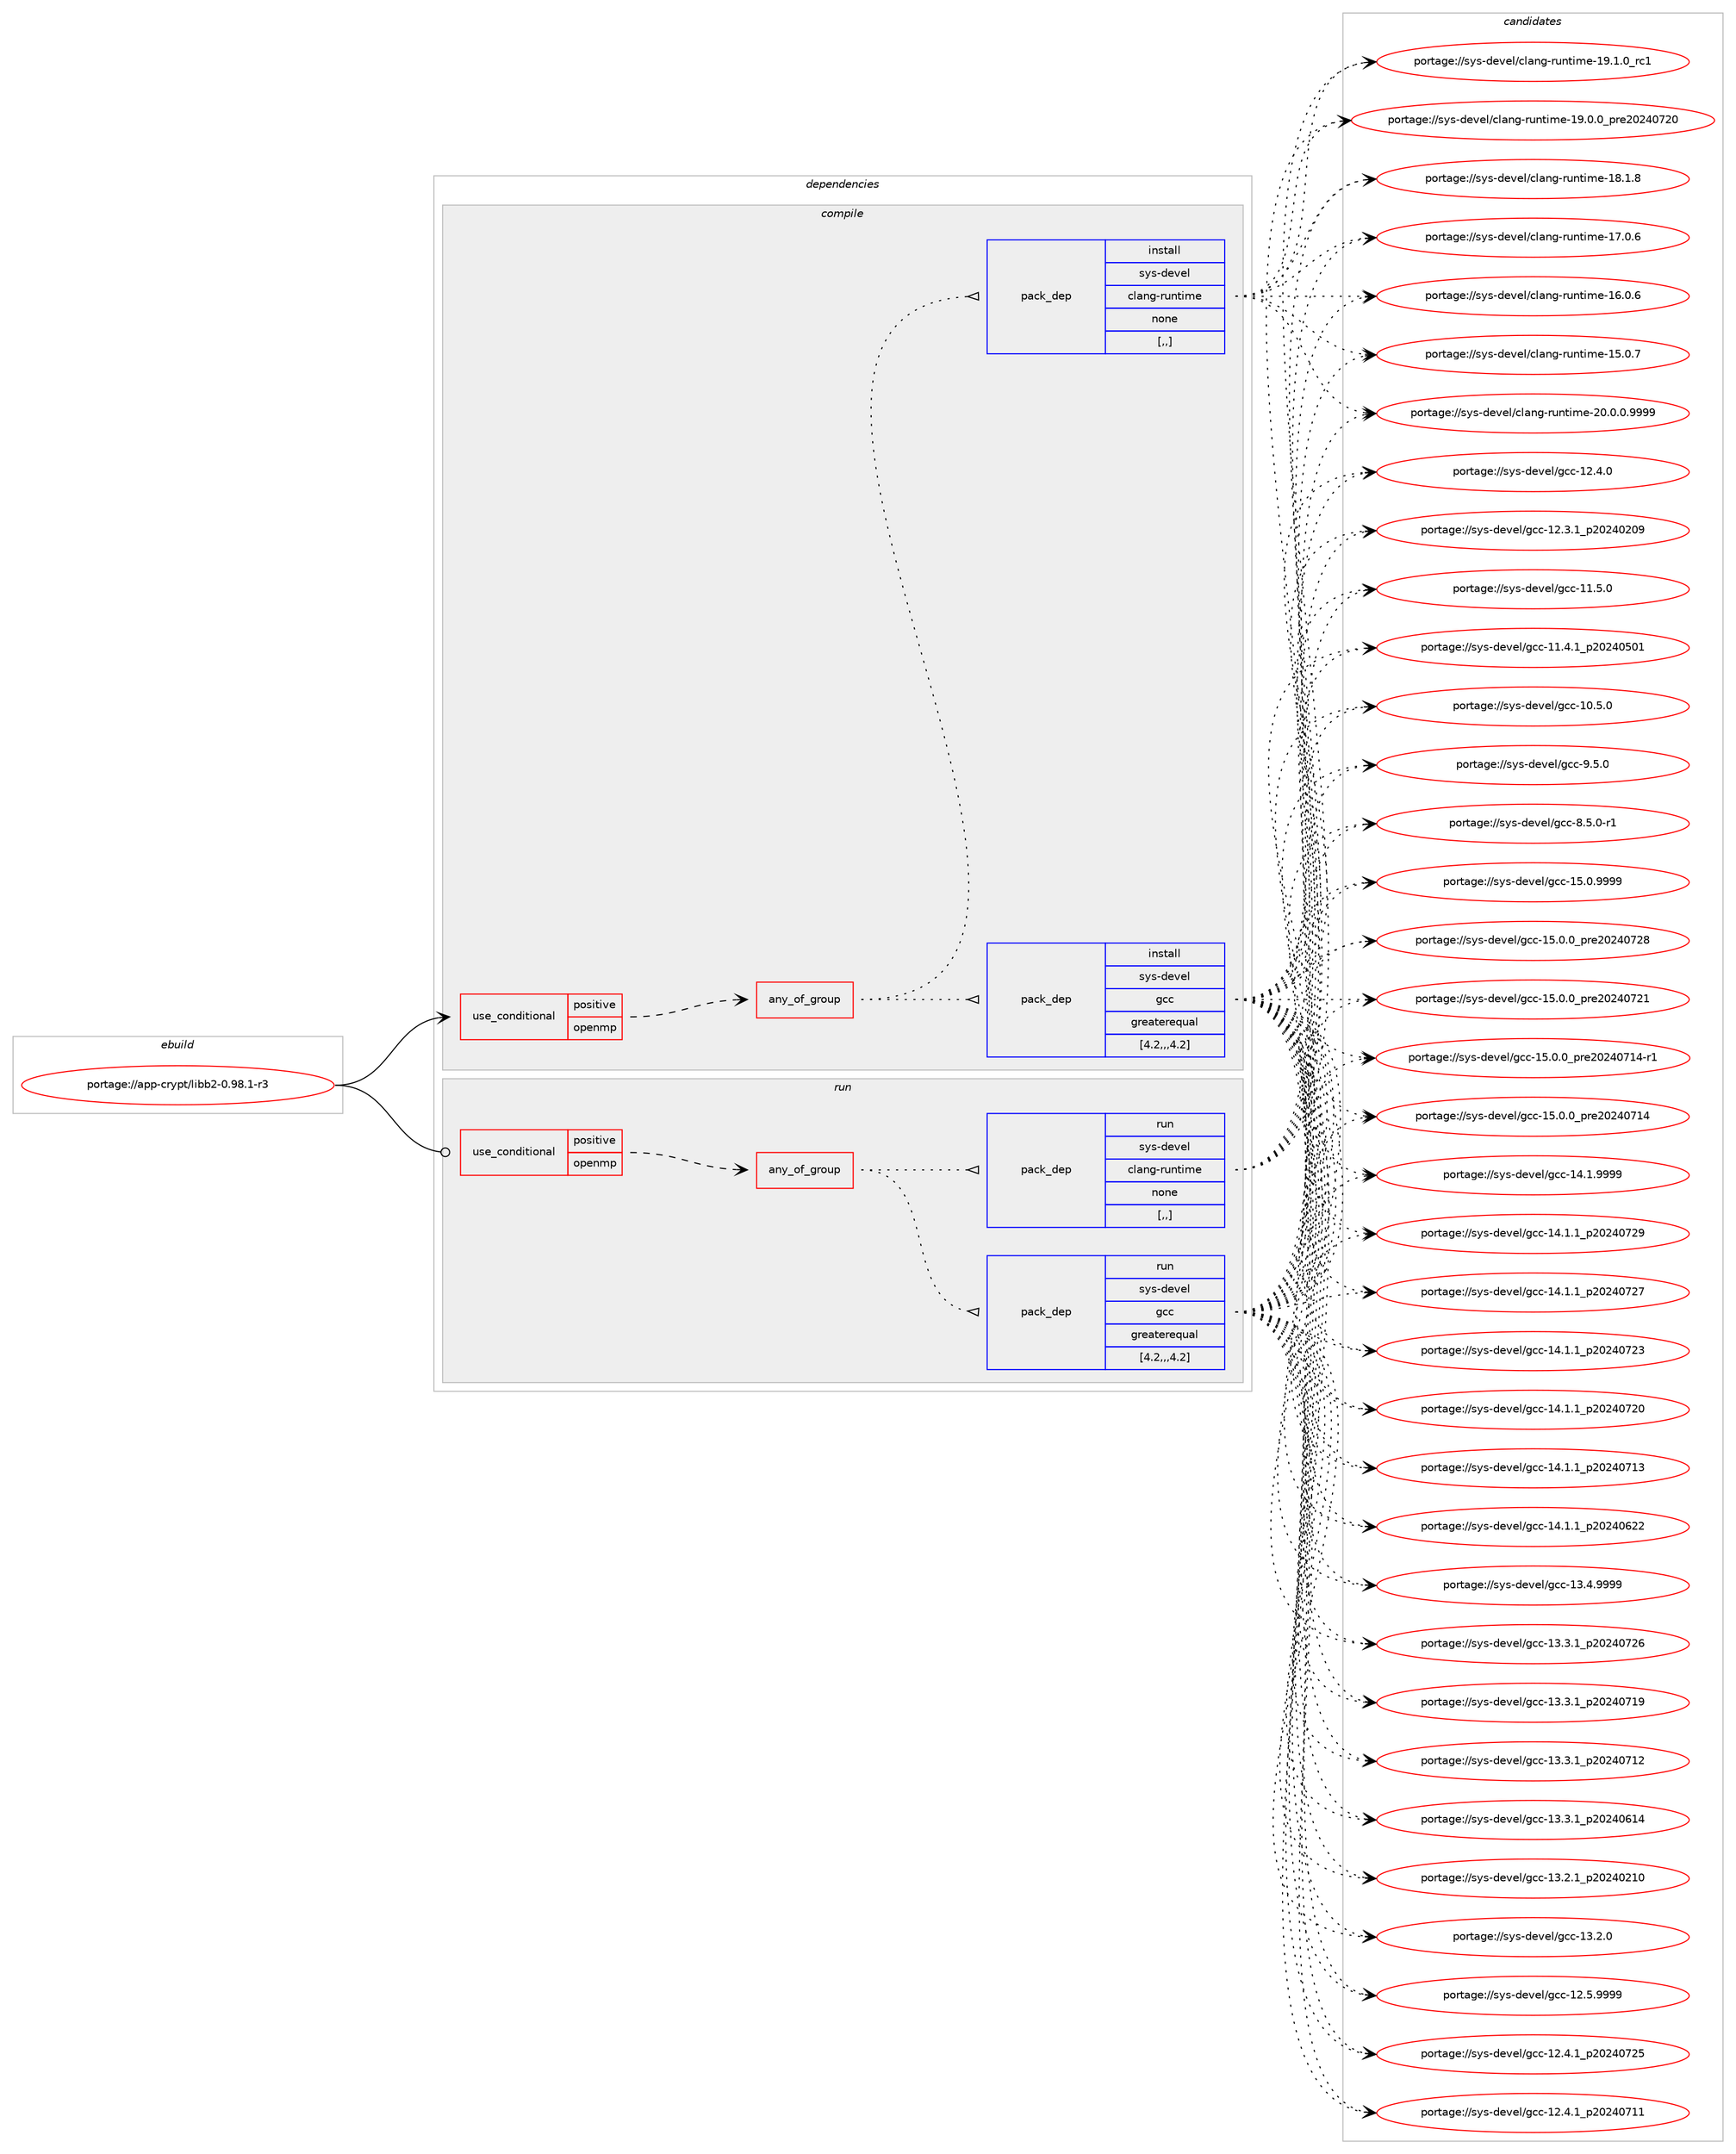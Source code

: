 digraph prolog {

# *************
# Graph options
# *************

newrank=true;
concentrate=true;
compound=true;
graph [rankdir=LR,fontname=Helvetica,fontsize=10,ranksep=1.5];#, ranksep=2.5, nodesep=0.2];
edge  [arrowhead=vee];
node  [fontname=Helvetica,fontsize=10];

# **********
# The ebuild
# **********

subgraph cluster_leftcol {
color=gray;
label=<<i>ebuild</i>>;
id [label="portage://app-crypt/libb2-0.98.1-r3", color=red, width=4, href="../app-crypt/libb2-0.98.1-r3.svg"];
}

# ****************
# The dependencies
# ****************

subgraph cluster_midcol {
color=gray;
label=<<i>dependencies</i>>;
subgraph cluster_compile {
fillcolor="#eeeeee";
style=filled;
label=<<i>compile</i>>;
subgraph cond3548 {
dependency13343 [label=<<TABLE BORDER="0" CELLBORDER="1" CELLSPACING="0" CELLPADDING="4"><TR><TD ROWSPAN="3" CELLPADDING="10">use_conditional</TD></TR><TR><TD>positive</TD></TR><TR><TD>openmp</TD></TR></TABLE>>, shape=none, color=red];
subgraph any78 {
dependency13344 [label=<<TABLE BORDER="0" CELLBORDER="1" CELLSPACING="0" CELLPADDING="4"><TR><TD CELLPADDING="10">any_of_group</TD></TR></TABLE>>, shape=none, color=red];subgraph pack9715 {
dependency13345 [label=<<TABLE BORDER="0" CELLBORDER="1" CELLSPACING="0" CELLPADDING="4" WIDTH="220"><TR><TD ROWSPAN="6" CELLPADDING="30">pack_dep</TD></TR><TR><TD WIDTH="110">install</TD></TR><TR><TD>sys-devel</TD></TR><TR><TD>gcc</TD></TR><TR><TD>greaterequal</TD></TR><TR><TD>[4.2,,,4.2]</TD></TR></TABLE>>, shape=none, color=blue];
}
dependency13344:e -> dependency13345:w [weight=20,style="dotted",arrowhead="oinv"];
subgraph pack9716 {
dependency13346 [label=<<TABLE BORDER="0" CELLBORDER="1" CELLSPACING="0" CELLPADDING="4" WIDTH="220"><TR><TD ROWSPAN="6" CELLPADDING="30">pack_dep</TD></TR><TR><TD WIDTH="110">install</TD></TR><TR><TD>sys-devel</TD></TR><TR><TD>clang-runtime</TD></TR><TR><TD>none</TD></TR><TR><TD>[,,]</TD></TR></TABLE>>, shape=none, color=blue];
}
dependency13344:e -> dependency13346:w [weight=20,style="dotted",arrowhead="oinv"];
}
dependency13343:e -> dependency13344:w [weight=20,style="dashed",arrowhead="vee"];
}
id:e -> dependency13343:w [weight=20,style="solid",arrowhead="vee"];
}
subgraph cluster_compileandrun {
fillcolor="#eeeeee";
style=filled;
label=<<i>compile and run</i>>;
}
subgraph cluster_run {
fillcolor="#eeeeee";
style=filled;
label=<<i>run</i>>;
subgraph cond3549 {
dependency13347 [label=<<TABLE BORDER="0" CELLBORDER="1" CELLSPACING="0" CELLPADDING="4"><TR><TD ROWSPAN="3" CELLPADDING="10">use_conditional</TD></TR><TR><TD>positive</TD></TR><TR><TD>openmp</TD></TR></TABLE>>, shape=none, color=red];
subgraph any79 {
dependency13348 [label=<<TABLE BORDER="0" CELLBORDER="1" CELLSPACING="0" CELLPADDING="4"><TR><TD CELLPADDING="10">any_of_group</TD></TR></TABLE>>, shape=none, color=red];subgraph pack9717 {
dependency13349 [label=<<TABLE BORDER="0" CELLBORDER="1" CELLSPACING="0" CELLPADDING="4" WIDTH="220"><TR><TD ROWSPAN="6" CELLPADDING="30">pack_dep</TD></TR><TR><TD WIDTH="110">run</TD></TR><TR><TD>sys-devel</TD></TR><TR><TD>gcc</TD></TR><TR><TD>greaterequal</TD></TR><TR><TD>[4.2,,,4.2]</TD></TR></TABLE>>, shape=none, color=blue];
}
dependency13348:e -> dependency13349:w [weight=20,style="dotted",arrowhead="oinv"];
subgraph pack9718 {
dependency13350 [label=<<TABLE BORDER="0" CELLBORDER="1" CELLSPACING="0" CELLPADDING="4" WIDTH="220"><TR><TD ROWSPAN="6" CELLPADDING="30">pack_dep</TD></TR><TR><TD WIDTH="110">run</TD></TR><TR><TD>sys-devel</TD></TR><TR><TD>clang-runtime</TD></TR><TR><TD>none</TD></TR><TR><TD>[,,]</TD></TR></TABLE>>, shape=none, color=blue];
}
dependency13348:e -> dependency13350:w [weight=20,style="dotted",arrowhead="oinv"];
}
dependency13347:e -> dependency13348:w [weight=20,style="dashed",arrowhead="vee"];
}
id:e -> dependency13347:w [weight=20,style="solid",arrowhead="odot"];
}
}

# **************
# The candidates
# **************

subgraph cluster_choices {
rank=same;
color=gray;
label=<<i>candidates</i>>;

subgraph choice9715 {
color=black;
nodesep=1;
choice1151211154510010111810110847103999945495346484657575757 [label="portage://sys-devel/gcc-15.0.9999", color=red, width=4,href="../sys-devel/gcc-15.0.9999.svg"];
choice1151211154510010111810110847103999945495346484648951121141015048505248555056 [label="portage://sys-devel/gcc-15.0.0_pre20240728", color=red, width=4,href="../sys-devel/gcc-15.0.0_pre20240728.svg"];
choice1151211154510010111810110847103999945495346484648951121141015048505248555049 [label="portage://sys-devel/gcc-15.0.0_pre20240721", color=red, width=4,href="../sys-devel/gcc-15.0.0_pre20240721.svg"];
choice11512111545100101118101108471039999454953464846489511211410150485052485549524511449 [label="portage://sys-devel/gcc-15.0.0_pre20240714-r1", color=red, width=4,href="../sys-devel/gcc-15.0.0_pre20240714-r1.svg"];
choice1151211154510010111810110847103999945495346484648951121141015048505248554952 [label="portage://sys-devel/gcc-15.0.0_pre20240714", color=red, width=4,href="../sys-devel/gcc-15.0.0_pre20240714.svg"];
choice1151211154510010111810110847103999945495246494657575757 [label="portage://sys-devel/gcc-14.1.9999", color=red, width=4,href="../sys-devel/gcc-14.1.9999.svg"];
choice1151211154510010111810110847103999945495246494649951125048505248555057 [label="portage://sys-devel/gcc-14.1.1_p20240729", color=red, width=4,href="../sys-devel/gcc-14.1.1_p20240729.svg"];
choice1151211154510010111810110847103999945495246494649951125048505248555055 [label="portage://sys-devel/gcc-14.1.1_p20240727", color=red, width=4,href="../sys-devel/gcc-14.1.1_p20240727.svg"];
choice1151211154510010111810110847103999945495246494649951125048505248555051 [label="portage://sys-devel/gcc-14.1.1_p20240723", color=red, width=4,href="../sys-devel/gcc-14.1.1_p20240723.svg"];
choice1151211154510010111810110847103999945495246494649951125048505248555048 [label="portage://sys-devel/gcc-14.1.1_p20240720", color=red, width=4,href="../sys-devel/gcc-14.1.1_p20240720.svg"];
choice1151211154510010111810110847103999945495246494649951125048505248554951 [label="portage://sys-devel/gcc-14.1.1_p20240713", color=red, width=4,href="../sys-devel/gcc-14.1.1_p20240713.svg"];
choice1151211154510010111810110847103999945495246494649951125048505248545050 [label="portage://sys-devel/gcc-14.1.1_p20240622", color=red, width=4,href="../sys-devel/gcc-14.1.1_p20240622.svg"];
choice1151211154510010111810110847103999945495146524657575757 [label="portage://sys-devel/gcc-13.4.9999", color=red, width=4,href="../sys-devel/gcc-13.4.9999.svg"];
choice1151211154510010111810110847103999945495146514649951125048505248555054 [label="portage://sys-devel/gcc-13.3.1_p20240726", color=red, width=4,href="../sys-devel/gcc-13.3.1_p20240726.svg"];
choice1151211154510010111810110847103999945495146514649951125048505248554957 [label="portage://sys-devel/gcc-13.3.1_p20240719", color=red, width=4,href="../sys-devel/gcc-13.3.1_p20240719.svg"];
choice1151211154510010111810110847103999945495146514649951125048505248554950 [label="portage://sys-devel/gcc-13.3.1_p20240712", color=red, width=4,href="../sys-devel/gcc-13.3.1_p20240712.svg"];
choice1151211154510010111810110847103999945495146514649951125048505248544952 [label="portage://sys-devel/gcc-13.3.1_p20240614", color=red, width=4,href="../sys-devel/gcc-13.3.1_p20240614.svg"];
choice1151211154510010111810110847103999945495146504649951125048505248504948 [label="portage://sys-devel/gcc-13.2.1_p20240210", color=red, width=4,href="../sys-devel/gcc-13.2.1_p20240210.svg"];
choice1151211154510010111810110847103999945495146504648 [label="portage://sys-devel/gcc-13.2.0", color=red, width=4,href="../sys-devel/gcc-13.2.0.svg"];
choice1151211154510010111810110847103999945495046534657575757 [label="portage://sys-devel/gcc-12.5.9999", color=red, width=4,href="../sys-devel/gcc-12.5.9999.svg"];
choice1151211154510010111810110847103999945495046524649951125048505248555053 [label="portage://sys-devel/gcc-12.4.1_p20240725", color=red, width=4,href="../sys-devel/gcc-12.4.1_p20240725.svg"];
choice1151211154510010111810110847103999945495046524649951125048505248554949 [label="portage://sys-devel/gcc-12.4.1_p20240711", color=red, width=4,href="../sys-devel/gcc-12.4.1_p20240711.svg"];
choice1151211154510010111810110847103999945495046524648 [label="portage://sys-devel/gcc-12.4.0", color=red, width=4,href="../sys-devel/gcc-12.4.0.svg"];
choice1151211154510010111810110847103999945495046514649951125048505248504857 [label="portage://sys-devel/gcc-12.3.1_p20240209", color=red, width=4,href="../sys-devel/gcc-12.3.1_p20240209.svg"];
choice1151211154510010111810110847103999945494946534648 [label="portage://sys-devel/gcc-11.5.0", color=red, width=4,href="../sys-devel/gcc-11.5.0.svg"];
choice1151211154510010111810110847103999945494946524649951125048505248534849 [label="portage://sys-devel/gcc-11.4.1_p20240501", color=red, width=4,href="../sys-devel/gcc-11.4.1_p20240501.svg"];
choice1151211154510010111810110847103999945494846534648 [label="portage://sys-devel/gcc-10.5.0", color=red, width=4,href="../sys-devel/gcc-10.5.0.svg"];
choice11512111545100101118101108471039999455746534648 [label="portage://sys-devel/gcc-9.5.0", color=red, width=4,href="../sys-devel/gcc-9.5.0.svg"];
choice115121115451001011181011084710399994556465346484511449 [label="portage://sys-devel/gcc-8.5.0-r1", color=red, width=4,href="../sys-devel/gcc-8.5.0-r1.svg"];
dependency13345:e -> choice1151211154510010111810110847103999945495346484657575757:w [style=dotted,weight="100"];
dependency13345:e -> choice1151211154510010111810110847103999945495346484648951121141015048505248555056:w [style=dotted,weight="100"];
dependency13345:e -> choice1151211154510010111810110847103999945495346484648951121141015048505248555049:w [style=dotted,weight="100"];
dependency13345:e -> choice11512111545100101118101108471039999454953464846489511211410150485052485549524511449:w [style=dotted,weight="100"];
dependency13345:e -> choice1151211154510010111810110847103999945495346484648951121141015048505248554952:w [style=dotted,weight="100"];
dependency13345:e -> choice1151211154510010111810110847103999945495246494657575757:w [style=dotted,weight="100"];
dependency13345:e -> choice1151211154510010111810110847103999945495246494649951125048505248555057:w [style=dotted,weight="100"];
dependency13345:e -> choice1151211154510010111810110847103999945495246494649951125048505248555055:w [style=dotted,weight="100"];
dependency13345:e -> choice1151211154510010111810110847103999945495246494649951125048505248555051:w [style=dotted,weight="100"];
dependency13345:e -> choice1151211154510010111810110847103999945495246494649951125048505248555048:w [style=dotted,weight="100"];
dependency13345:e -> choice1151211154510010111810110847103999945495246494649951125048505248554951:w [style=dotted,weight="100"];
dependency13345:e -> choice1151211154510010111810110847103999945495246494649951125048505248545050:w [style=dotted,weight="100"];
dependency13345:e -> choice1151211154510010111810110847103999945495146524657575757:w [style=dotted,weight="100"];
dependency13345:e -> choice1151211154510010111810110847103999945495146514649951125048505248555054:w [style=dotted,weight="100"];
dependency13345:e -> choice1151211154510010111810110847103999945495146514649951125048505248554957:w [style=dotted,weight="100"];
dependency13345:e -> choice1151211154510010111810110847103999945495146514649951125048505248554950:w [style=dotted,weight="100"];
dependency13345:e -> choice1151211154510010111810110847103999945495146514649951125048505248544952:w [style=dotted,weight="100"];
dependency13345:e -> choice1151211154510010111810110847103999945495146504649951125048505248504948:w [style=dotted,weight="100"];
dependency13345:e -> choice1151211154510010111810110847103999945495146504648:w [style=dotted,weight="100"];
dependency13345:e -> choice1151211154510010111810110847103999945495046534657575757:w [style=dotted,weight="100"];
dependency13345:e -> choice1151211154510010111810110847103999945495046524649951125048505248555053:w [style=dotted,weight="100"];
dependency13345:e -> choice1151211154510010111810110847103999945495046524649951125048505248554949:w [style=dotted,weight="100"];
dependency13345:e -> choice1151211154510010111810110847103999945495046524648:w [style=dotted,weight="100"];
dependency13345:e -> choice1151211154510010111810110847103999945495046514649951125048505248504857:w [style=dotted,weight="100"];
dependency13345:e -> choice1151211154510010111810110847103999945494946534648:w [style=dotted,weight="100"];
dependency13345:e -> choice1151211154510010111810110847103999945494946524649951125048505248534849:w [style=dotted,weight="100"];
dependency13345:e -> choice1151211154510010111810110847103999945494846534648:w [style=dotted,weight="100"];
dependency13345:e -> choice11512111545100101118101108471039999455746534648:w [style=dotted,weight="100"];
dependency13345:e -> choice115121115451001011181011084710399994556465346484511449:w [style=dotted,weight="100"];
}
subgraph choice9716 {
color=black;
nodesep=1;
choice1151211154510010111810110847991089711010345114117110116105109101455048464846484657575757 [label="portage://sys-devel/clang-runtime-20.0.0.9999", color=red, width=4,href="../sys-devel/clang-runtime-20.0.0.9999.svg"];
choice115121115451001011181011084799108971101034511411711011610510910145495746494648951149949 [label="portage://sys-devel/clang-runtime-19.1.0_rc1", color=red, width=4,href="../sys-devel/clang-runtime-19.1.0_rc1.svg"];
choice115121115451001011181011084799108971101034511411711011610510910145495746484648951121141015048505248555048 [label="portage://sys-devel/clang-runtime-19.0.0_pre20240720", color=red, width=4,href="../sys-devel/clang-runtime-19.0.0_pre20240720.svg"];
choice115121115451001011181011084799108971101034511411711011610510910145495646494656 [label="portage://sys-devel/clang-runtime-18.1.8", color=red, width=4,href="../sys-devel/clang-runtime-18.1.8.svg"];
choice115121115451001011181011084799108971101034511411711011610510910145495546484654 [label="portage://sys-devel/clang-runtime-17.0.6", color=red, width=4,href="../sys-devel/clang-runtime-17.0.6.svg"];
choice115121115451001011181011084799108971101034511411711011610510910145495446484654 [label="portage://sys-devel/clang-runtime-16.0.6", color=red, width=4,href="../sys-devel/clang-runtime-16.0.6.svg"];
choice115121115451001011181011084799108971101034511411711011610510910145495346484655 [label="portage://sys-devel/clang-runtime-15.0.7", color=red, width=4,href="../sys-devel/clang-runtime-15.0.7.svg"];
dependency13346:e -> choice1151211154510010111810110847991089711010345114117110116105109101455048464846484657575757:w [style=dotted,weight="100"];
dependency13346:e -> choice115121115451001011181011084799108971101034511411711011610510910145495746494648951149949:w [style=dotted,weight="100"];
dependency13346:e -> choice115121115451001011181011084799108971101034511411711011610510910145495746484648951121141015048505248555048:w [style=dotted,weight="100"];
dependency13346:e -> choice115121115451001011181011084799108971101034511411711011610510910145495646494656:w [style=dotted,weight="100"];
dependency13346:e -> choice115121115451001011181011084799108971101034511411711011610510910145495546484654:w [style=dotted,weight="100"];
dependency13346:e -> choice115121115451001011181011084799108971101034511411711011610510910145495446484654:w [style=dotted,weight="100"];
dependency13346:e -> choice115121115451001011181011084799108971101034511411711011610510910145495346484655:w [style=dotted,weight="100"];
}
subgraph choice9717 {
color=black;
nodesep=1;
choice1151211154510010111810110847103999945495346484657575757 [label="portage://sys-devel/gcc-15.0.9999", color=red, width=4,href="../sys-devel/gcc-15.0.9999.svg"];
choice1151211154510010111810110847103999945495346484648951121141015048505248555056 [label="portage://sys-devel/gcc-15.0.0_pre20240728", color=red, width=4,href="../sys-devel/gcc-15.0.0_pre20240728.svg"];
choice1151211154510010111810110847103999945495346484648951121141015048505248555049 [label="portage://sys-devel/gcc-15.0.0_pre20240721", color=red, width=4,href="../sys-devel/gcc-15.0.0_pre20240721.svg"];
choice11512111545100101118101108471039999454953464846489511211410150485052485549524511449 [label="portage://sys-devel/gcc-15.0.0_pre20240714-r1", color=red, width=4,href="../sys-devel/gcc-15.0.0_pre20240714-r1.svg"];
choice1151211154510010111810110847103999945495346484648951121141015048505248554952 [label="portage://sys-devel/gcc-15.0.0_pre20240714", color=red, width=4,href="../sys-devel/gcc-15.0.0_pre20240714.svg"];
choice1151211154510010111810110847103999945495246494657575757 [label="portage://sys-devel/gcc-14.1.9999", color=red, width=4,href="../sys-devel/gcc-14.1.9999.svg"];
choice1151211154510010111810110847103999945495246494649951125048505248555057 [label="portage://sys-devel/gcc-14.1.1_p20240729", color=red, width=4,href="../sys-devel/gcc-14.1.1_p20240729.svg"];
choice1151211154510010111810110847103999945495246494649951125048505248555055 [label="portage://sys-devel/gcc-14.1.1_p20240727", color=red, width=4,href="../sys-devel/gcc-14.1.1_p20240727.svg"];
choice1151211154510010111810110847103999945495246494649951125048505248555051 [label="portage://sys-devel/gcc-14.1.1_p20240723", color=red, width=4,href="../sys-devel/gcc-14.1.1_p20240723.svg"];
choice1151211154510010111810110847103999945495246494649951125048505248555048 [label="portage://sys-devel/gcc-14.1.1_p20240720", color=red, width=4,href="../sys-devel/gcc-14.1.1_p20240720.svg"];
choice1151211154510010111810110847103999945495246494649951125048505248554951 [label="portage://sys-devel/gcc-14.1.1_p20240713", color=red, width=4,href="../sys-devel/gcc-14.1.1_p20240713.svg"];
choice1151211154510010111810110847103999945495246494649951125048505248545050 [label="portage://sys-devel/gcc-14.1.1_p20240622", color=red, width=4,href="../sys-devel/gcc-14.1.1_p20240622.svg"];
choice1151211154510010111810110847103999945495146524657575757 [label="portage://sys-devel/gcc-13.4.9999", color=red, width=4,href="../sys-devel/gcc-13.4.9999.svg"];
choice1151211154510010111810110847103999945495146514649951125048505248555054 [label="portage://sys-devel/gcc-13.3.1_p20240726", color=red, width=4,href="../sys-devel/gcc-13.3.1_p20240726.svg"];
choice1151211154510010111810110847103999945495146514649951125048505248554957 [label="portage://sys-devel/gcc-13.3.1_p20240719", color=red, width=4,href="../sys-devel/gcc-13.3.1_p20240719.svg"];
choice1151211154510010111810110847103999945495146514649951125048505248554950 [label="portage://sys-devel/gcc-13.3.1_p20240712", color=red, width=4,href="../sys-devel/gcc-13.3.1_p20240712.svg"];
choice1151211154510010111810110847103999945495146514649951125048505248544952 [label="portage://sys-devel/gcc-13.3.1_p20240614", color=red, width=4,href="../sys-devel/gcc-13.3.1_p20240614.svg"];
choice1151211154510010111810110847103999945495146504649951125048505248504948 [label="portage://sys-devel/gcc-13.2.1_p20240210", color=red, width=4,href="../sys-devel/gcc-13.2.1_p20240210.svg"];
choice1151211154510010111810110847103999945495146504648 [label="portage://sys-devel/gcc-13.2.0", color=red, width=4,href="../sys-devel/gcc-13.2.0.svg"];
choice1151211154510010111810110847103999945495046534657575757 [label="portage://sys-devel/gcc-12.5.9999", color=red, width=4,href="../sys-devel/gcc-12.5.9999.svg"];
choice1151211154510010111810110847103999945495046524649951125048505248555053 [label="portage://sys-devel/gcc-12.4.1_p20240725", color=red, width=4,href="../sys-devel/gcc-12.4.1_p20240725.svg"];
choice1151211154510010111810110847103999945495046524649951125048505248554949 [label="portage://sys-devel/gcc-12.4.1_p20240711", color=red, width=4,href="../sys-devel/gcc-12.4.1_p20240711.svg"];
choice1151211154510010111810110847103999945495046524648 [label="portage://sys-devel/gcc-12.4.0", color=red, width=4,href="../sys-devel/gcc-12.4.0.svg"];
choice1151211154510010111810110847103999945495046514649951125048505248504857 [label="portage://sys-devel/gcc-12.3.1_p20240209", color=red, width=4,href="../sys-devel/gcc-12.3.1_p20240209.svg"];
choice1151211154510010111810110847103999945494946534648 [label="portage://sys-devel/gcc-11.5.0", color=red, width=4,href="../sys-devel/gcc-11.5.0.svg"];
choice1151211154510010111810110847103999945494946524649951125048505248534849 [label="portage://sys-devel/gcc-11.4.1_p20240501", color=red, width=4,href="../sys-devel/gcc-11.4.1_p20240501.svg"];
choice1151211154510010111810110847103999945494846534648 [label="portage://sys-devel/gcc-10.5.0", color=red, width=4,href="../sys-devel/gcc-10.5.0.svg"];
choice11512111545100101118101108471039999455746534648 [label="portage://sys-devel/gcc-9.5.0", color=red, width=4,href="../sys-devel/gcc-9.5.0.svg"];
choice115121115451001011181011084710399994556465346484511449 [label="portage://sys-devel/gcc-8.5.0-r1", color=red, width=4,href="../sys-devel/gcc-8.5.0-r1.svg"];
dependency13349:e -> choice1151211154510010111810110847103999945495346484657575757:w [style=dotted,weight="100"];
dependency13349:e -> choice1151211154510010111810110847103999945495346484648951121141015048505248555056:w [style=dotted,weight="100"];
dependency13349:e -> choice1151211154510010111810110847103999945495346484648951121141015048505248555049:w [style=dotted,weight="100"];
dependency13349:e -> choice11512111545100101118101108471039999454953464846489511211410150485052485549524511449:w [style=dotted,weight="100"];
dependency13349:e -> choice1151211154510010111810110847103999945495346484648951121141015048505248554952:w [style=dotted,weight="100"];
dependency13349:e -> choice1151211154510010111810110847103999945495246494657575757:w [style=dotted,weight="100"];
dependency13349:e -> choice1151211154510010111810110847103999945495246494649951125048505248555057:w [style=dotted,weight="100"];
dependency13349:e -> choice1151211154510010111810110847103999945495246494649951125048505248555055:w [style=dotted,weight="100"];
dependency13349:e -> choice1151211154510010111810110847103999945495246494649951125048505248555051:w [style=dotted,weight="100"];
dependency13349:e -> choice1151211154510010111810110847103999945495246494649951125048505248555048:w [style=dotted,weight="100"];
dependency13349:e -> choice1151211154510010111810110847103999945495246494649951125048505248554951:w [style=dotted,weight="100"];
dependency13349:e -> choice1151211154510010111810110847103999945495246494649951125048505248545050:w [style=dotted,weight="100"];
dependency13349:e -> choice1151211154510010111810110847103999945495146524657575757:w [style=dotted,weight="100"];
dependency13349:e -> choice1151211154510010111810110847103999945495146514649951125048505248555054:w [style=dotted,weight="100"];
dependency13349:e -> choice1151211154510010111810110847103999945495146514649951125048505248554957:w [style=dotted,weight="100"];
dependency13349:e -> choice1151211154510010111810110847103999945495146514649951125048505248554950:w [style=dotted,weight="100"];
dependency13349:e -> choice1151211154510010111810110847103999945495146514649951125048505248544952:w [style=dotted,weight="100"];
dependency13349:e -> choice1151211154510010111810110847103999945495146504649951125048505248504948:w [style=dotted,weight="100"];
dependency13349:e -> choice1151211154510010111810110847103999945495146504648:w [style=dotted,weight="100"];
dependency13349:e -> choice1151211154510010111810110847103999945495046534657575757:w [style=dotted,weight="100"];
dependency13349:e -> choice1151211154510010111810110847103999945495046524649951125048505248555053:w [style=dotted,weight="100"];
dependency13349:e -> choice1151211154510010111810110847103999945495046524649951125048505248554949:w [style=dotted,weight="100"];
dependency13349:e -> choice1151211154510010111810110847103999945495046524648:w [style=dotted,weight="100"];
dependency13349:e -> choice1151211154510010111810110847103999945495046514649951125048505248504857:w [style=dotted,weight="100"];
dependency13349:e -> choice1151211154510010111810110847103999945494946534648:w [style=dotted,weight="100"];
dependency13349:e -> choice1151211154510010111810110847103999945494946524649951125048505248534849:w [style=dotted,weight="100"];
dependency13349:e -> choice1151211154510010111810110847103999945494846534648:w [style=dotted,weight="100"];
dependency13349:e -> choice11512111545100101118101108471039999455746534648:w [style=dotted,weight="100"];
dependency13349:e -> choice115121115451001011181011084710399994556465346484511449:w [style=dotted,weight="100"];
}
subgraph choice9718 {
color=black;
nodesep=1;
choice1151211154510010111810110847991089711010345114117110116105109101455048464846484657575757 [label="portage://sys-devel/clang-runtime-20.0.0.9999", color=red, width=4,href="../sys-devel/clang-runtime-20.0.0.9999.svg"];
choice115121115451001011181011084799108971101034511411711011610510910145495746494648951149949 [label="portage://sys-devel/clang-runtime-19.1.0_rc1", color=red, width=4,href="../sys-devel/clang-runtime-19.1.0_rc1.svg"];
choice115121115451001011181011084799108971101034511411711011610510910145495746484648951121141015048505248555048 [label="portage://sys-devel/clang-runtime-19.0.0_pre20240720", color=red, width=4,href="../sys-devel/clang-runtime-19.0.0_pre20240720.svg"];
choice115121115451001011181011084799108971101034511411711011610510910145495646494656 [label="portage://sys-devel/clang-runtime-18.1.8", color=red, width=4,href="../sys-devel/clang-runtime-18.1.8.svg"];
choice115121115451001011181011084799108971101034511411711011610510910145495546484654 [label="portage://sys-devel/clang-runtime-17.0.6", color=red, width=4,href="../sys-devel/clang-runtime-17.0.6.svg"];
choice115121115451001011181011084799108971101034511411711011610510910145495446484654 [label="portage://sys-devel/clang-runtime-16.0.6", color=red, width=4,href="../sys-devel/clang-runtime-16.0.6.svg"];
choice115121115451001011181011084799108971101034511411711011610510910145495346484655 [label="portage://sys-devel/clang-runtime-15.0.7", color=red, width=4,href="../sys-devel/clang-runtime-15.0.7.svg"];
dependency13350:e -> choice1151211154510010111810110847991089711010345114117110116105109101455048464846484657575757:w [style=dotted,weight="100"];
dependency13350:e -> choice115121115451001011181011084799108971101034511411711011610510910145495746494648951149949:w [style=dotted,weight="100"];
dependency13350:e -> choice115121115451001011181011084799108971101034511411711011610510910145495746484648951121141015048505248555048:w [style=dotted,weight="100"];
dependency13350:e -> choice115121115451001011181011084799108971101034511411711011610510910145495646494656:w [style=dotted,weight="100"];
dependency13350:e -> choice115121115451001011181011084799108971101034511411711011610510910145495546484654:w [style=dotted,weight="100"];
dependency13350:e -> choice115121115451001011181011084799108971101034511411711011610510910145495446484654:w [style=dotted,weight="100"];
dependency13350:e -> choice115121115451001011181011084799108971101034511411711011610510910145495346484655:w [style=dotted,weight="100"];
}
}

}
